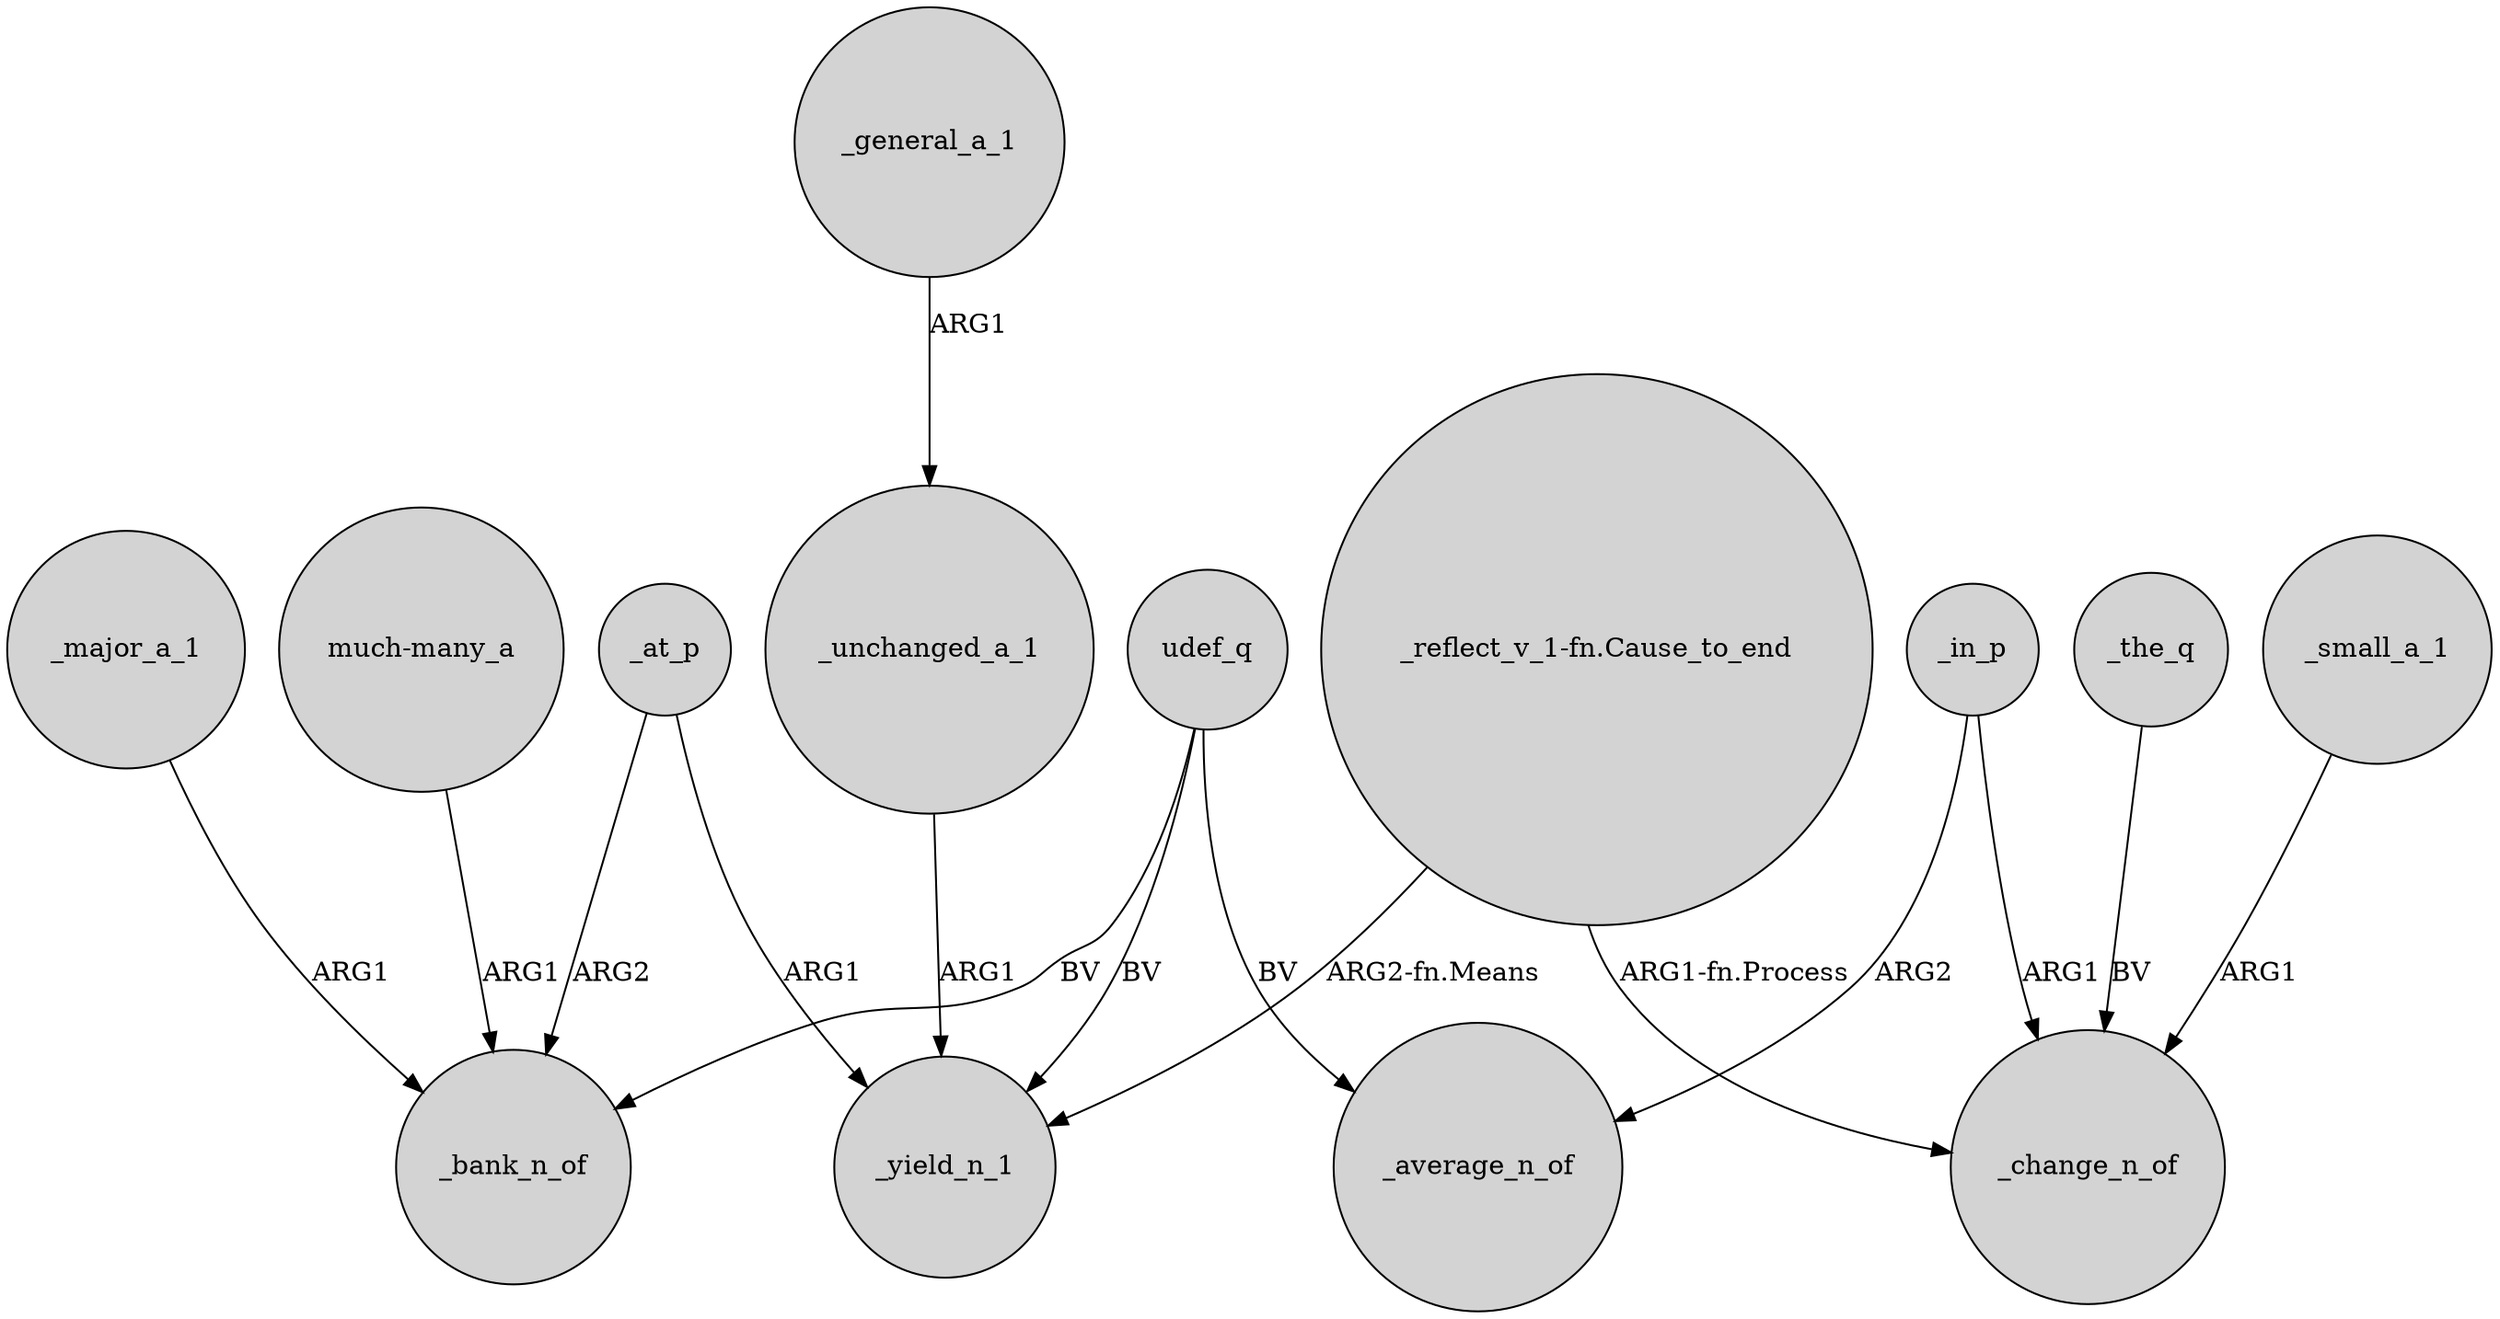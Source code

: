 digraph {
	node [shape=circle style=filled]
	_general_a_1 -> _unchanged_a_1 [label=ARG1]
	_major_a_1 -> _bank_n_of [label=ARG1]
	udef_q -> _bank_n_of [label=BV]
	udef_q -> _average_n_of [label=BV]
	_in_p -> _average_n_of [label=ARG2]
	udef_q -> _yield_n_1 [label=BV]
	"much-many_a" -> _bank_n_of [label=ARG1]
	"_reflect_v_1-fn.Cause_to_end" -> _change_n_of [label="ARG1-fn.Process"]
	_the_q -> _change_n_of [label=BV]
	_at_p -> _bank_n_of [label=ARG2]
	"_reflect_v_1-fn.Cause_to_end" -> _yield_n_1 [label="ARG2-fn.Means"]
	_unchanged_a_1 -> _yield_n_1 [label=ARG1]
	_in_p -> _change_n_of [label=ARG1]
	_at_p -> _yield_n_1 [label=ARG1]
	_small_a_1 -> _change_n_of [label=ARG1]
}
